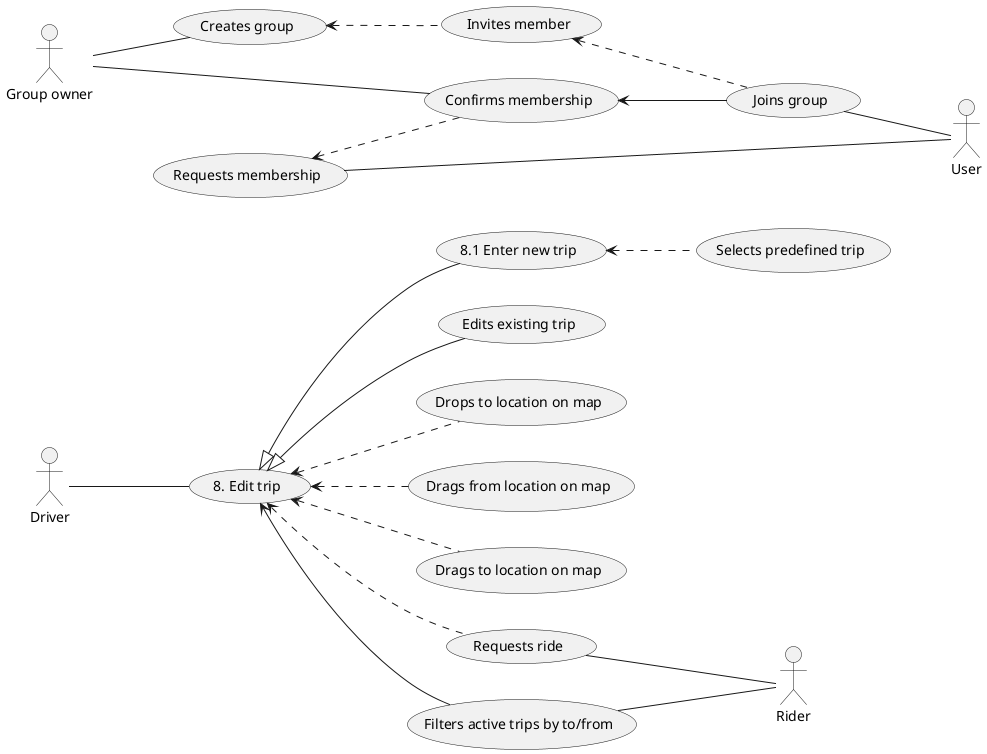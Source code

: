 @startuml
left to right direction

:rider: as "Rider"
:driver: as "Driver"
:manager: as "Group owner"
:user: as "User"

usecase uc11 as "8. Edit trip"
usecase uc17 as "8.1 Enter new trip"
usecase uc12 as "Selects predefined trip"
usecase uc13 as "Edits existing trip"
usecase uc14 as "Drops to location on map"
usecase uc15 as "Drags from location on map"
usecase uc16 as "Drags to location on map"

uc11 <|-down- uc17
uc11 <|-- uc13
driver -- uc11
uc17 <.. uc12
uc11 <.. uc14
uc11 <.. uc15
uc11 <.. uc16

usecase uc21 as "Requests ride"
usecase uc22 as "Filters active trips by to/from"
uc11 <.. uc21

uc11 <-- uc22

uc21 -- rider
uc22 -- rider


usecase uc31 as "Creates group"
usecase uc32 as "Invites member"
usecase uc33 as "Joins group"
usecase uc34 as "Requests membership"
usecase uc35 as "Confirms membership"

manager -- uc31
uc31 <.. uc32
uc32 <.. uc33
uc33 -- user
uc34 -- user
uc34 <.. uc35
uc35 <-- uc33
manager -- uc35

@enduml
